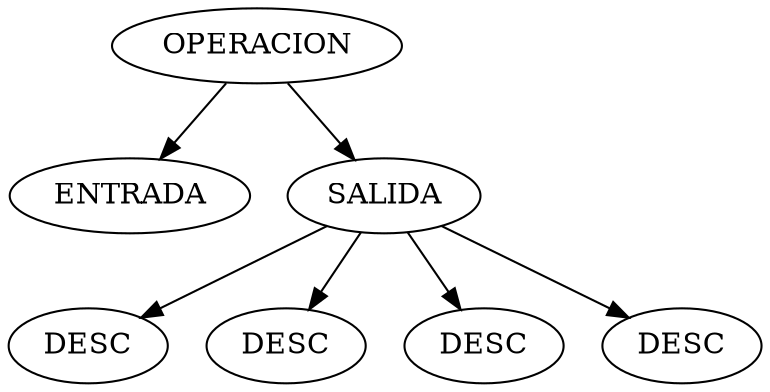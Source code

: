 digraph G
{
N0R0n0 [label="OPERACION"];
N1R0n0 [label=<ENTRADA>];
N1R0n1 [label="SALIDA"];
N2R0n0 [label=<DESC>];
N2R0n1 [label=<DESC>];
N2R0n2 [label=<DESC>];
N2R0n3 [label=<DESC>];

N0R0n0 -> N1R0n0;
N0R0n0 -> N1R0n1;
N1R0n1 -> N2R0n0;
N1R0n1 -> N2R0n1;
N1R0n1 -> N2R0n2;
N1R0n1 -> N2R0n3;

}
